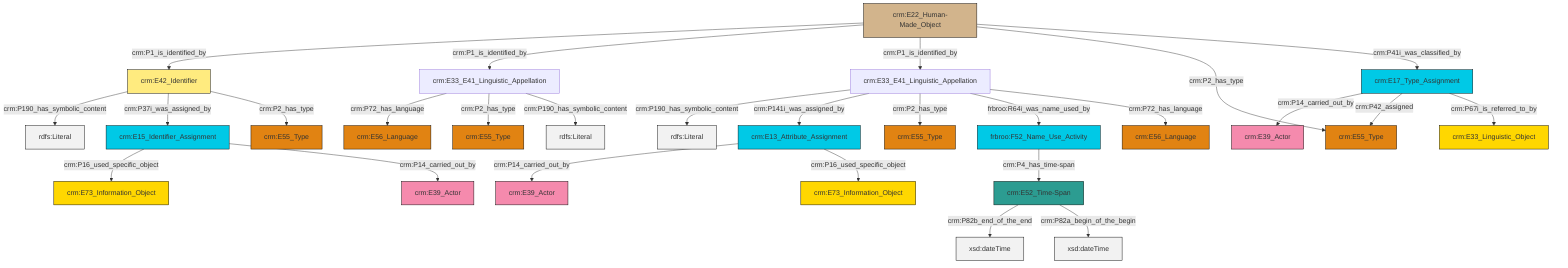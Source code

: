 graph TD
classDef Literal fill:#f2f2f2,stroke:#000000;
classDef CRM_Entity fill:#FFFFFF,stroke:#000000;
classDef Temporal_Entity fill:#00C9E6, stroke:#000000;
classDef Type fill:#E18312, stroke:#000000;
classDef Time-Span fill:#2C9C91, stroke:#000000;
classDef Appellation fill:#FFEB7F, stroke:#000000;
classDef Place fill:#008836, stroke:#000000;
classDef Persistent_Item fill:#B266B2, stroke:#000000;
classDef Conceptual_Object fill:#FFD700, stroke:#000000;
classDef Physical_Thing fill:#D2B48C, stroke:#000000;
classDef Actor fill:#f58aad, stroke:#000000;
classDef PC_Classes fill:#4ce600, stroke:#000000;
classDef Multi fill:#cccccc,stroke:#000000;

0["crm:E17_Type_Assignment"]:::Temporal_Entity -->|crm:P14_carried_out_by| 1["crm:E39_Actor"]:::Actor
2["crm:E33_E41_Linguistic_Appellation"]:::Default -->|crm:P72_has_language| 3["crm:E56_Language"]:::Type
4["crm:E52_Time-Span"]:::Time-Span -->|crm:P82b_end_of_the_end| 6[xsd:dateTime]:::Literal
13["crm:E22_Human-Made_Object"]:::Physical_Thing -->|crm:P1_is_identified_by| 14["crm:E42_Identifier"]:::Appellation
14["crm:E42_Identifier"]:::Appellation -->|crm:P190_has_symbolic_content| 15[rdfs:Literal]:::Literal
16["crm:E13_Attribute_Assignment"]:::Temporal_Entity -->|crm:P14_carried_out_by| 11["crm:E39_Actor"]:::Actor
4["crm:E52_Time-Span"]:::Time-Span -->|crm:P82a_begin_of_the_begin| 17[xsd:dateTime]:::Literal
18["crm:E33_E41_Linguistic_Appellation"]:::Default -->|crm:P190_has_symbolic_content| 19[rdfs:Literal]:::Literal
13["crm:E22_Human-Made_Object"]:::Physical_Thing -->|crm:P1_is_identified_by| 2["crm:E33_E41_Linguistic_Appellation"]:::Default
16["crm:E13_Attribute_Assignment"]:::Temporal_Entity -->|crm:P16_used_specific_object| 22["crm:E73_Information_Object"]:::Conceptual_Object
2["crm:E33_E41_Linguistic_Appellation"]:::Default -->|crm:P2_has_type| 23["crm:E55_Type"]:::Type
0["crm:E17_Type_Assignment"]:::Temporal_Entity -->|crm:P42_assigned| 25["crm:E55_Type"]:::Type
18["crm:E33_E41_Linguistic_Appellation"]:::Default -->|crm:P141i_was_assigned_by| 16["crm:E13_Attribute_Assignment"]:::Temporal_Entity
28["crm:E15_Identifier_Assignment"]:::Temporal_Entity -->|crm:P16_used_specific_object| 7["crm:E73_Information_Object"]:::Conceptual_Object
13["crm:E22_Human-Made_Object"]:::Physical_Thing -->|crm:P1_is_identified_by| 18["crm:E33_E41_Linguistic_Appellation"]:::Default
13["crm:E22_Human-Made_Object"]:::Physical_Thing -->|crm:P2_has_type| 25["crm:E55_Type"]:::Type
28["crm:E15_Identifier_Assignment"]:::Temporal_Entity -->|crm:P14_carried_out_by| 33["crm:E39_Actor"]:::Actor
18["crm:E33_E41_Linguistic_Appellation"]:::Default -->|crm:P2_has_type| 26["crm:E55_Type"]:::Type
18["crm:E33_E41_Linguistic_Appellation"]:::Default -->|frbroo:R64i_was_name_used_by| 37["frbroo:F52_Name_Use_Activity"]:::Temporal_Entity
14["crm:E42_Identifier"]:::Appellation -->|crm:P37i_was_assigned_by| 28["crm:E15_Identifier_Assignment"]:::Temporal_Entity
18["crm:E33_E41_Linguistic_Appellation"]:::Default -->|crm:P72_has_language| 38["crm:E56_Language"]:::Type
13["crm:E22_Human-Made_Object"]:::Physical_Thing -->|crm:P41i_was_classified_by| 0["crm:E17_Type_Assignment"]:::Temporal_Entity
0["crm:E17_Type_Assignment"]:::Temporal_Entity -->|crm:P67i_is_referred_to_by| 9["crm:E33_Linguistic_Object"]:::Conceptual_Object
2["crm:E33_E41_Linguistic_Appellation"]:::Default -->|crm:P190_has_symbolic_content| 41[rdfs:Literal]:::Literal
37["frbroo:F52_Name_Use_Activity"]:::Temporal_Entity -->|crm:P4_has_time-span| 4["crm:E52_Time-Span"]:::Time-Span
14["crm:E42_Identifier"]:::Appellation -->|crm:P2_has_type| 20["crm:E55_Type"]:::Type